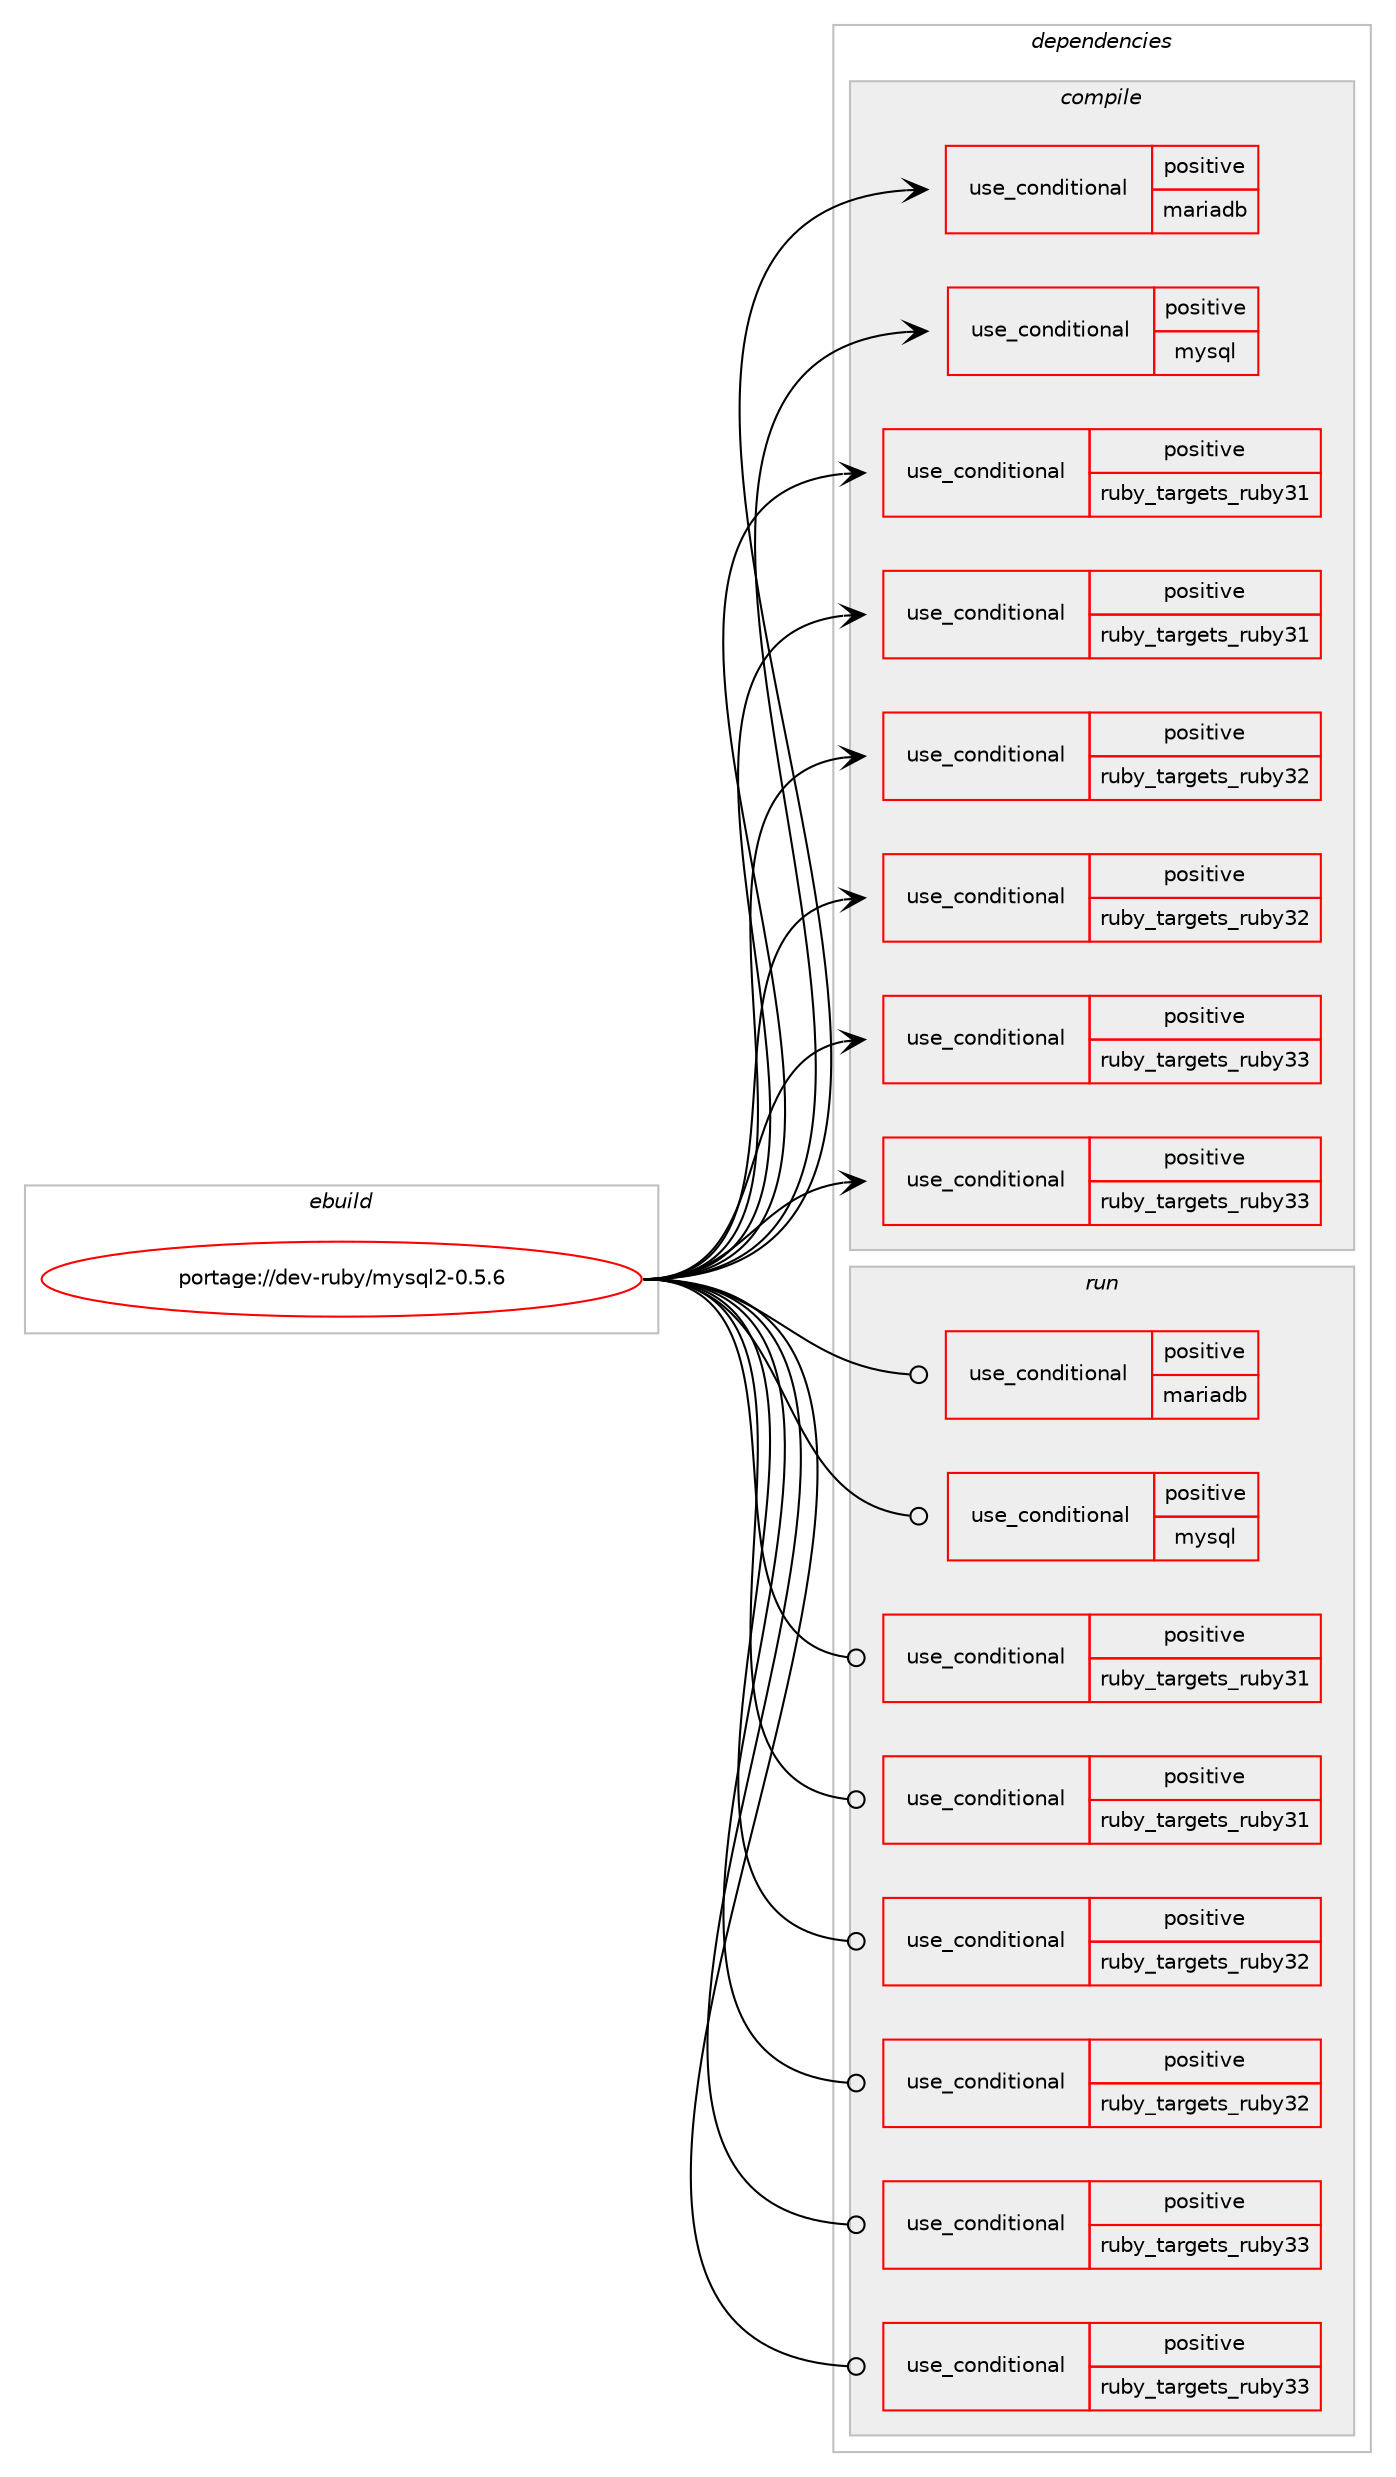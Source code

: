 digraph prolog {

# *************
# Graph options
# *************

newrank=true;
concentrate=true;
compound=true;
graph [rankdir=LR,fontname=Helvetica,fontsize=10,ranksep=1.5];#, ranksep=2.5, nodesep=0.2];
edge  [arrowhead=vee];
node  [fontname=Helvetica,fontsize=10];

# **********
# The ebuild
# **********

subgraph cluster_leftcol {
color=gray;
rank=same;
label=<<i>ebuild</i>>;
id [label="portage://dev-ruby/mysql2-0.5.6", color=red, width=4, href="../dev-ruby/mysql2-0.5.6.svg"];
}

# ****************
# The dependencies
# ****************

subgraph cluster_midcol {
color=gray;
label=<<i>dependencies</i>>;
subgraph cluster_compile {
fillcolor="#eeeeee";
style=filled;
label=<<i>compile</i>>;
subgraph cond49945 {
dependency97674 [label=<<TABLE BORDER="0" CELLBORDER="1" CELLSPACING="0" CELLPADDING="4"><TR><TD ROWSPAN="3" CELLPADDING="10">use_conditional</TD></TR><TR><TD>positive</TD></TR><TR><TD>mariadb</TD></TR></TABLE>>, shape=none, color=red];
# *** BEGIN UNKNOWN DEPENDENCY TYPE (TODO) ***
# dependency97674 -> package_dependency(portage://dev-ruby/mysql2-0.5.6,install,no,dev-db,mariadb-connector-c,none,[,,],any_same_slot,[])
# *** END UNKNOWN DEPENDENCY TYPE (TODO) ***

}
id:e -> dependency97674:w [weight=20,style="solid",arrowhead="vee"];
subgraph cond49946 {
dependency97675 [label=<<TABLE BORDER="0" CELLBORDER="1" CELLSPACING="0" CELLPADDING="4"><TR><TD ROWSPAN="3" CELLPADDING="10">use_conditional</TD></TR><TR><TD>positive</TD></TR><TR><TD>mysql</TD></TR></TABLE>>, shape=none, color=red];
# *** BEGIN UNKNOWN DEPENDENCY TYPE (TODO) ***
# dependency97675 -> package_dependency(portage://dev-ruby/mysql2-0.5.6,install,no,dev-db,mysql-connector-c,none,[,,],any_same_slot,[])
# *** END UNKNOWN DEPENDENCY TYPE (TODO) ***

}
id:e -> dependency97675:w [weight=20,style="solid",arrowhead="vee"];
subgraph cond49947 {
dependency97676 [label=<<TABLE BORDER="0" CELLBORDER="1" CELLSPACING="0" CELLPADDING="4"><TR><TD ROWSPAN="3" CELLPADDING="10">use_conditional</TD></TR><TR><TD>positive</TD></TR><TR><TD>ruby_targets_ruby31</TD></TR></TABLE>>, shape=none, color=red];
# *** BEGIN UNKNOWN DEPENDENCY TYPE (TODO) ***
# dependency97676 -> package_dependency(portage://dev-ruby/mysql2-0.5.6,install,no,dev-lang,ruby,none,[,,],[slot(3.1)],[])
# *** END UNKNOWN DEPENDENCY TYPE (TODO) ***

}
id:e -> dependency97676:w [weight=20,style="solid",arrowhead="vee"];
subgraph cond49948 {
dependency97677 [label=<<TABLE BORDER="0" CELLBORDER="1" CELLSPACING="0" CELLPADDING="4"><TR><TD ROWSPAN="3" CELLPADDING="10">use_conditional</TD></TR><TR><TD>positive</TD></TR><TR><TD>ruby_targets_ruby31</TD></TR></TABLE>>, shape=none, color=red];
# *** BEGIN UNKNOWN DEPENDENCY TYPE (TODO) ***
# dependency97677 -> package_dependency(portage://dev-ruby/mysql2-0.5.6,install,no,virtual,rubygems,none,[,,],[],[use(enable(ruby_targets_ruby31),negative)])
# *** END UNKNOWN DEPENDENCY TYPE (TODO) ***

}
id:e -> dependency97677:w [weight=20,style="solid",arrowhead="vee"];
subgraph cond49949 {
dependency97678 [label=<<TABLE BORDER="0" CELLBORDER="1" CELLSPACING="0" CELLPADDING="4"><TR><TD ROWSPAN="3" CELLPADDING="10">use_conditional</TD></TR><TR><TD>positive</TD></TR><TR><TD>ruby_targets_ruby32</TD></TR></TABLE>>, shape=none, color=red];
# *** BEGIN UNKNOWN DEPENDENCY TYPE (TODO) ***
# dependency97678 -> package_dependency(portage://dev-ruby/mysql2-0.5.6,install,no,dev-lang,ruby,none,[,,],[slot(3.2)],[])
# *** END UNKNOWN DEPENDENCY TYPE (TODO) ***

}
id:e -> dependency97678:w [weight=20,style="solid",arrowhead="vee"];
subgraph cond49950 {
dependency97679 [label=<<TABLE BORDER="0" CELLBORDER="1" CELLSPACING="0" CELLPADDING="4"><TR><TD ROWSPAN="3" CELLPADDING="10">use_conditional</TD></TR><TR><TD>positive</TD></TR><TR><TD>ruby_targets_ruby32</TD></TR></TABLE>>, shape=none, color=red];
# *** BEGIN UNKNOWN DEPENDENCY TYPE (TODO) ***
# dependency97679 -> package_dependency(portage://dev-ruby/mysql2-0.5.6,install,no,virtual,rubygems,none,[,,],[],[use(enable(ruby_targets_ruby32),negative)])
# *** END UNKNOWN DEPENDENCY TYPE (TODO) ***

}
id:e -> dependency97679:w [weight=20,style="solid",arrowhead="vee"];
subgraph cond49951 {
dependency97680 [label=<<TABLE BORDER="0" CELLBORDER="1" CELLSPACING="0" CELLPADDING="4"><TR><TD ROWSPAN="3" CELLPADDING="10">use_conditional</TD></TR><TR><TD>positive</TD></TR><TR><TD>ruby_targets_ruby33</TD></TR></TABLE>>, shape=none, color=red];
# *** BEGIN UNKNOWN DEPENDENCY TYPE (TODO) ***
# dependency97680 -> package_dependency(portage://dev-ruby/mysql2-0.5.6,install,no,dev-lang,ruby,none,[,,],[slot(3.3)],[])
# *** END UNKNOWN DEPENDENCY TYPE (TODO) ***

}
id:e -> dependency97680:w [weight=20,style="solid",arrowhead="vee"];
subgraph cond49952 {
dependency97681 [label=<<TABLE BORDER="0" CELLBORDER="1" CELLSPACING="0" CELLPADDING="4"><TR><TD ROWSPAN="3" CELLPADDING="10">use_conditional</TD></TR><TR><TD>positive</TD></TR><TR><TD>ruby_targets_ruby33</TD></TR></TABLE>>, shape=none, color=red];
# *** BEGIN UNKNOWN DEPENDENCY TYPE (TODO) ***
# dependency97681 -> package_dependency(portage://dev-ruby/mysql2-0.5.6,install,no,virtual,rubygems,none,[,,],[],[use(enable(ruby_targets_ruby33),negative)])
# *** END UNKNOWN DEPENDENCY TYPE (TODO) ***

}
id:e -> dependency97681:w [weight=20,style="solid",arrowhead="vee"];
}
subgraph cluster_compileandrun {
fillcolor="#eeeeee";
style=filled;
label=<<i>compile and run</i>>;
}
subgraph cluster_run {
fillcolor="#eeeeee";
style=filled;
label=<<i>run</i>>;
subgraph cond49953 {
dependency97682 [label=<<TABLE BORDER="0" CELLBORDER="1" CELLSPACING="0" CELLPADDING="4"><TR><TD ROWSPAN="3" CELLPADDING="10">use_conditional</TD></TR><TR><TD>positive</TD></TR><TR><TD>mariadb</TD></TR></TABLE>>, shape=none, color=red];
# *** BEGIN UNKNOWN DEPENDENCY TYPE (TODO) ***
# dependency97682 -> package_dependency(portage://dev-ruby/mysql2-0.5.6,run,no,dev-db,mariadb-connector-c,none,[,,],any_same_slot,[])
# *** END UNKNOWN DEPENDENCY TYPE (TODO) ***

}
id:e -> dependency97682:w [weight=20,style="solid",arrowhead="odot"];
subgraph cond49954 {
dependency97683 [label=<<TABLE BORDER="0" CELLBORDER="1" CELLSPACING="0" CELLPADDING="4"><TR><TD ROWSPAN="3" CELLPADDING="10">use_conditional</TD></TR><TR><TD>positive</TD></TR><TR><TD>mysql</TD></TR></TABLE>>, shape=none, color=red];
# *** BEGIN UNKNOWN DEPENDENCY TYPE (TODO) ***
# dependency97683 -> package_dependency(portage://dev-ruby/mysql2-0.5.6,run,no,dev-db,mysql-connector-c,none,[,,],any_same_slot,[])
# *** END UNKNOWN DEPENDENCY TYPE (TODO) ***

}
id:e -> dependency97683:w [weight=20,style="solid",arrowhead="odot"];
subgraph cond49955 {
dependency97684 [label=<<TABLE BORDER="0" CELLBORDER="1" CELLSPACING="0" CELLPADDING="4"><TR><TD ROWSPAN="3" CELLPADDING="10">use_conditional</TD></TR><TR><TD>positive</TD></TR><TR><TD>ruby_targets_ruby31</TD></TR></TABLE>>, shape=none, color=red];
# *** BEGIN UNKNOWN DEPENDENCY TYPE (TODO) ***
# dependency97684 -> package_dependency(portage://dev-ruby/mysql2-0.5.6,run,no,dev-lang,ruby,none,[,,],[slot(3.1)],[])
# *** END UNKNOWN DEPENDENCY TYPE (TODO) ***

}
id:e -> dependency97684:w [weight=20,style="solid",arrowhead="odot"];
subgraph cond49956 {
dependency97685 [label=<<TABLE BORDER="0" CELLBORDER="1" CELLSPACING="0" CELLPADDING="4"><TR><TD ROWSPAN="3" CELLPADDING="10">use_conditional</TD></TR><TR><TD>positive</TD></TR><TR><TD>ruby_targets_ruby31</TD></TR></TABLE>>, shape=none, color=red];
# *** BEGIN UNKNOWN DEPENDENCY TYPE (TODO) ***
# dependency97685 -> package_dependency(portage://dev-ruby/mysql2-0.5.6,run,no,virtual,rubygems,none,[,,],[],[use(enable(ruby_targets_ruby31),negative)])
# *** END UNKNOWN DEPENDENCY TYPE (TODO) ***

}
id:e -> dependency97685:w [weight=20,style="solid",arrowhead="odot"];
subgraph cond49957 {
dependency97686 [label=<<TABLE BORDER="0" CELLBORDER="1" CELLSPACING="0" CELLPADDING="4"><TR><TD ROWSPAN="3" CELLPADDING="10">use_conditional</TD></TR><TR><TD>positive</TD></TR><TR><TD>ruby_targets_ruby32</TD></TR></TABLE>>, shape=none, color=red];
# *** BEGIN UNKNOWN DEPENDENCY TYPE (TODO) ***
# dependency97686 -> package_dependency(portage://dev-ruby/mysql2-0.5.6,run,no,dev-lang,ruby,none,[,,],[slot(3.2)],[])
# *** END UNKNOWN DEPENDENCY TYPE (TODO) ***

}
id:e -> dependency97686:w [weight=20,style="solid",arrowhead="odot"];
subgraph cond49958 {
dependency97687 [label=<<TABLE BORDER="0" CELLBORDER="1" CELLSPACING="0" CELLPADDING="4"><TR><TD ROWSPAN="3" CELLPADDING="10">use_conditional</TD></TR><TR><TD>positive</TD></TR><TR><TD>ruby_targets_ruby32</TD></TR></TABLE>>, shape=none, color=red];
# *** BEGIN UNKNOWN DEPENDENCY TYPE (TODO) ***
# dependency97687 -> package_dependency(portage://dev-ruby/mysql2-0.5.6,run,no,virtual,rubygems,none,[,,],[],[use(enable(ruby_targets_ruby32),negative)])
# *** END UNKNOWN DEPENDENCY TYPE (TODO) ***

}
id:e -> dependency97687:w [weight=20,style="solid",arrowhead="odot"];
subgraph cond49959 {
dependency97688 [label=<<TABLE BORDER="0" CELLBORDER="1" CELLSPACING="0" CELLPADDING="4"><TR><TD ROWSPAN="3" CELLPADDING="10">use_conditional</TD></TR><TR><TD>positive</TD></TR><TR><TD>ruby_targets_ruby33</TD></TR></TABLE>>, shape=none, color=red];
# *** BEGIN UNKNOWN DEPENDENCY TYPE (TODO) ***
# dependency97688 -> package_dependency(portage://dev-ruby/mysql2-0.5.6,run,no,dev-lang,ruby,none,[,,],[slot(3.3)],[])
# *** END UNKNOWN DEPENDENCY TYPE (TODO) ***

}
id:e -> dependency97688:w [weight=20,style="solid",arrowhead="odot"];
subgraph cond49960 {
dependency97689 [label=<<TABLE BORDER="0" CELLBORDER="1" CELLSPACING="0" CELLPADDING="4"><TR><TD ROWSPAN="3" CELLPADDING="10">use_conditional</TD></TR><TR><TD>positive</TD></TR><TR><TD>ruby_targets_ruby33</TD></TR></TABLE>>, shape=none, color=red];
# *** BEGIN UNKNOWN DEPENDENCY TYPE (TODO) ***
# dependency97689 -> package_dependency(portage://dev-ruby/mysql2-0.5.6,run,no,virtual,rubygems,none,[,,],[],[use(enable(ruby_targets_ruby33),negative)])
# *** END UNKNOWN DEPENDENCY TYPE (TODO) ***

}
id:e -> dependency97689:w [weight=20,style="solid",arrowhead="odot"];
}
}

# **************
# The candidates
# **************

subgraph cluster_choices {
rank=same;
color=gray;
label=<<i>candidates</i>>;

}

}

